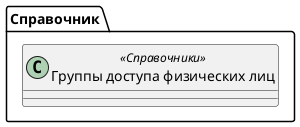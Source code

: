 ﻿@startuml ГруппыДоступаФизическихЛиц
'!include templates.wsd
'..\include templates.wsd
class Справочник.ГруппыДоступаФизическихЛиц as "Группы доступа физических лиц" <<Справочники>>
{
}
@enduml
